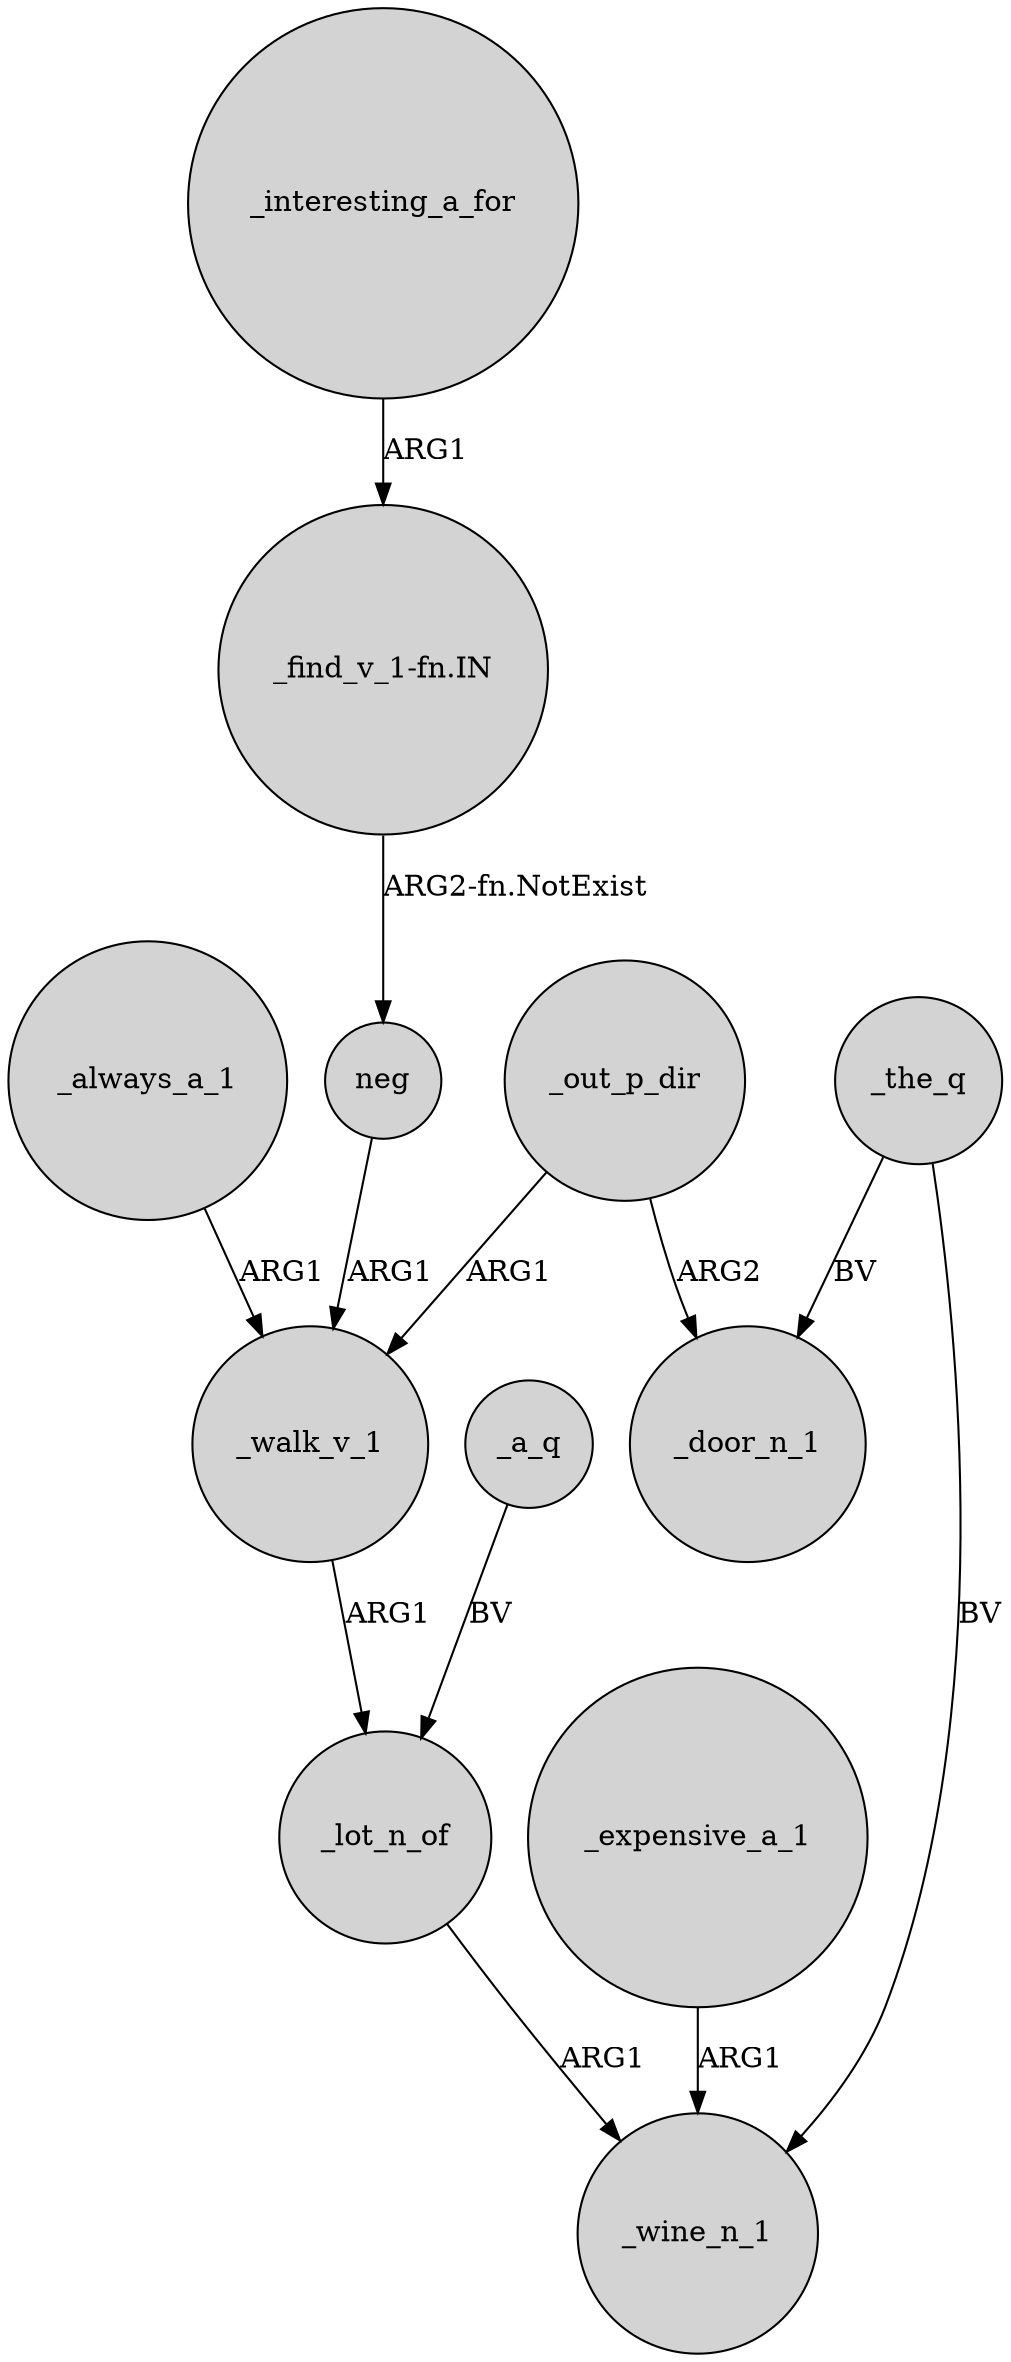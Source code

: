 digraph {
	node [shape=circle style=filled]
	_a_q -> _lot_n_of [label=BV]
	_expensive_a_1 -> _wine_n_1 [label=ARG1]
	_out_p_dir -> _door_n_1 [label=ARG2]
	"_find_v_1-fn.IN" -> neg [label="ARG2-fn.NotExist"]
	neg -> _walk_v_1 [label=ARG1]
	_always_a_1 -> _walk_v_1 [label=ARG1]
	_out_p_dir -> _walk_v_1 [label=ARG1]
	_the_q -> _door_n_1 [label=BV]
	_the_q -> _wine_n_1 [label=BV]
	_lot_n_of -> _wine_n_1 [label=ARG1]
	_interesting_a_for -> "_find_v_1-fn.IN" [label=ARG1]
	_walk_v_1 -> _lot_n_of [label=ARG1]
}
